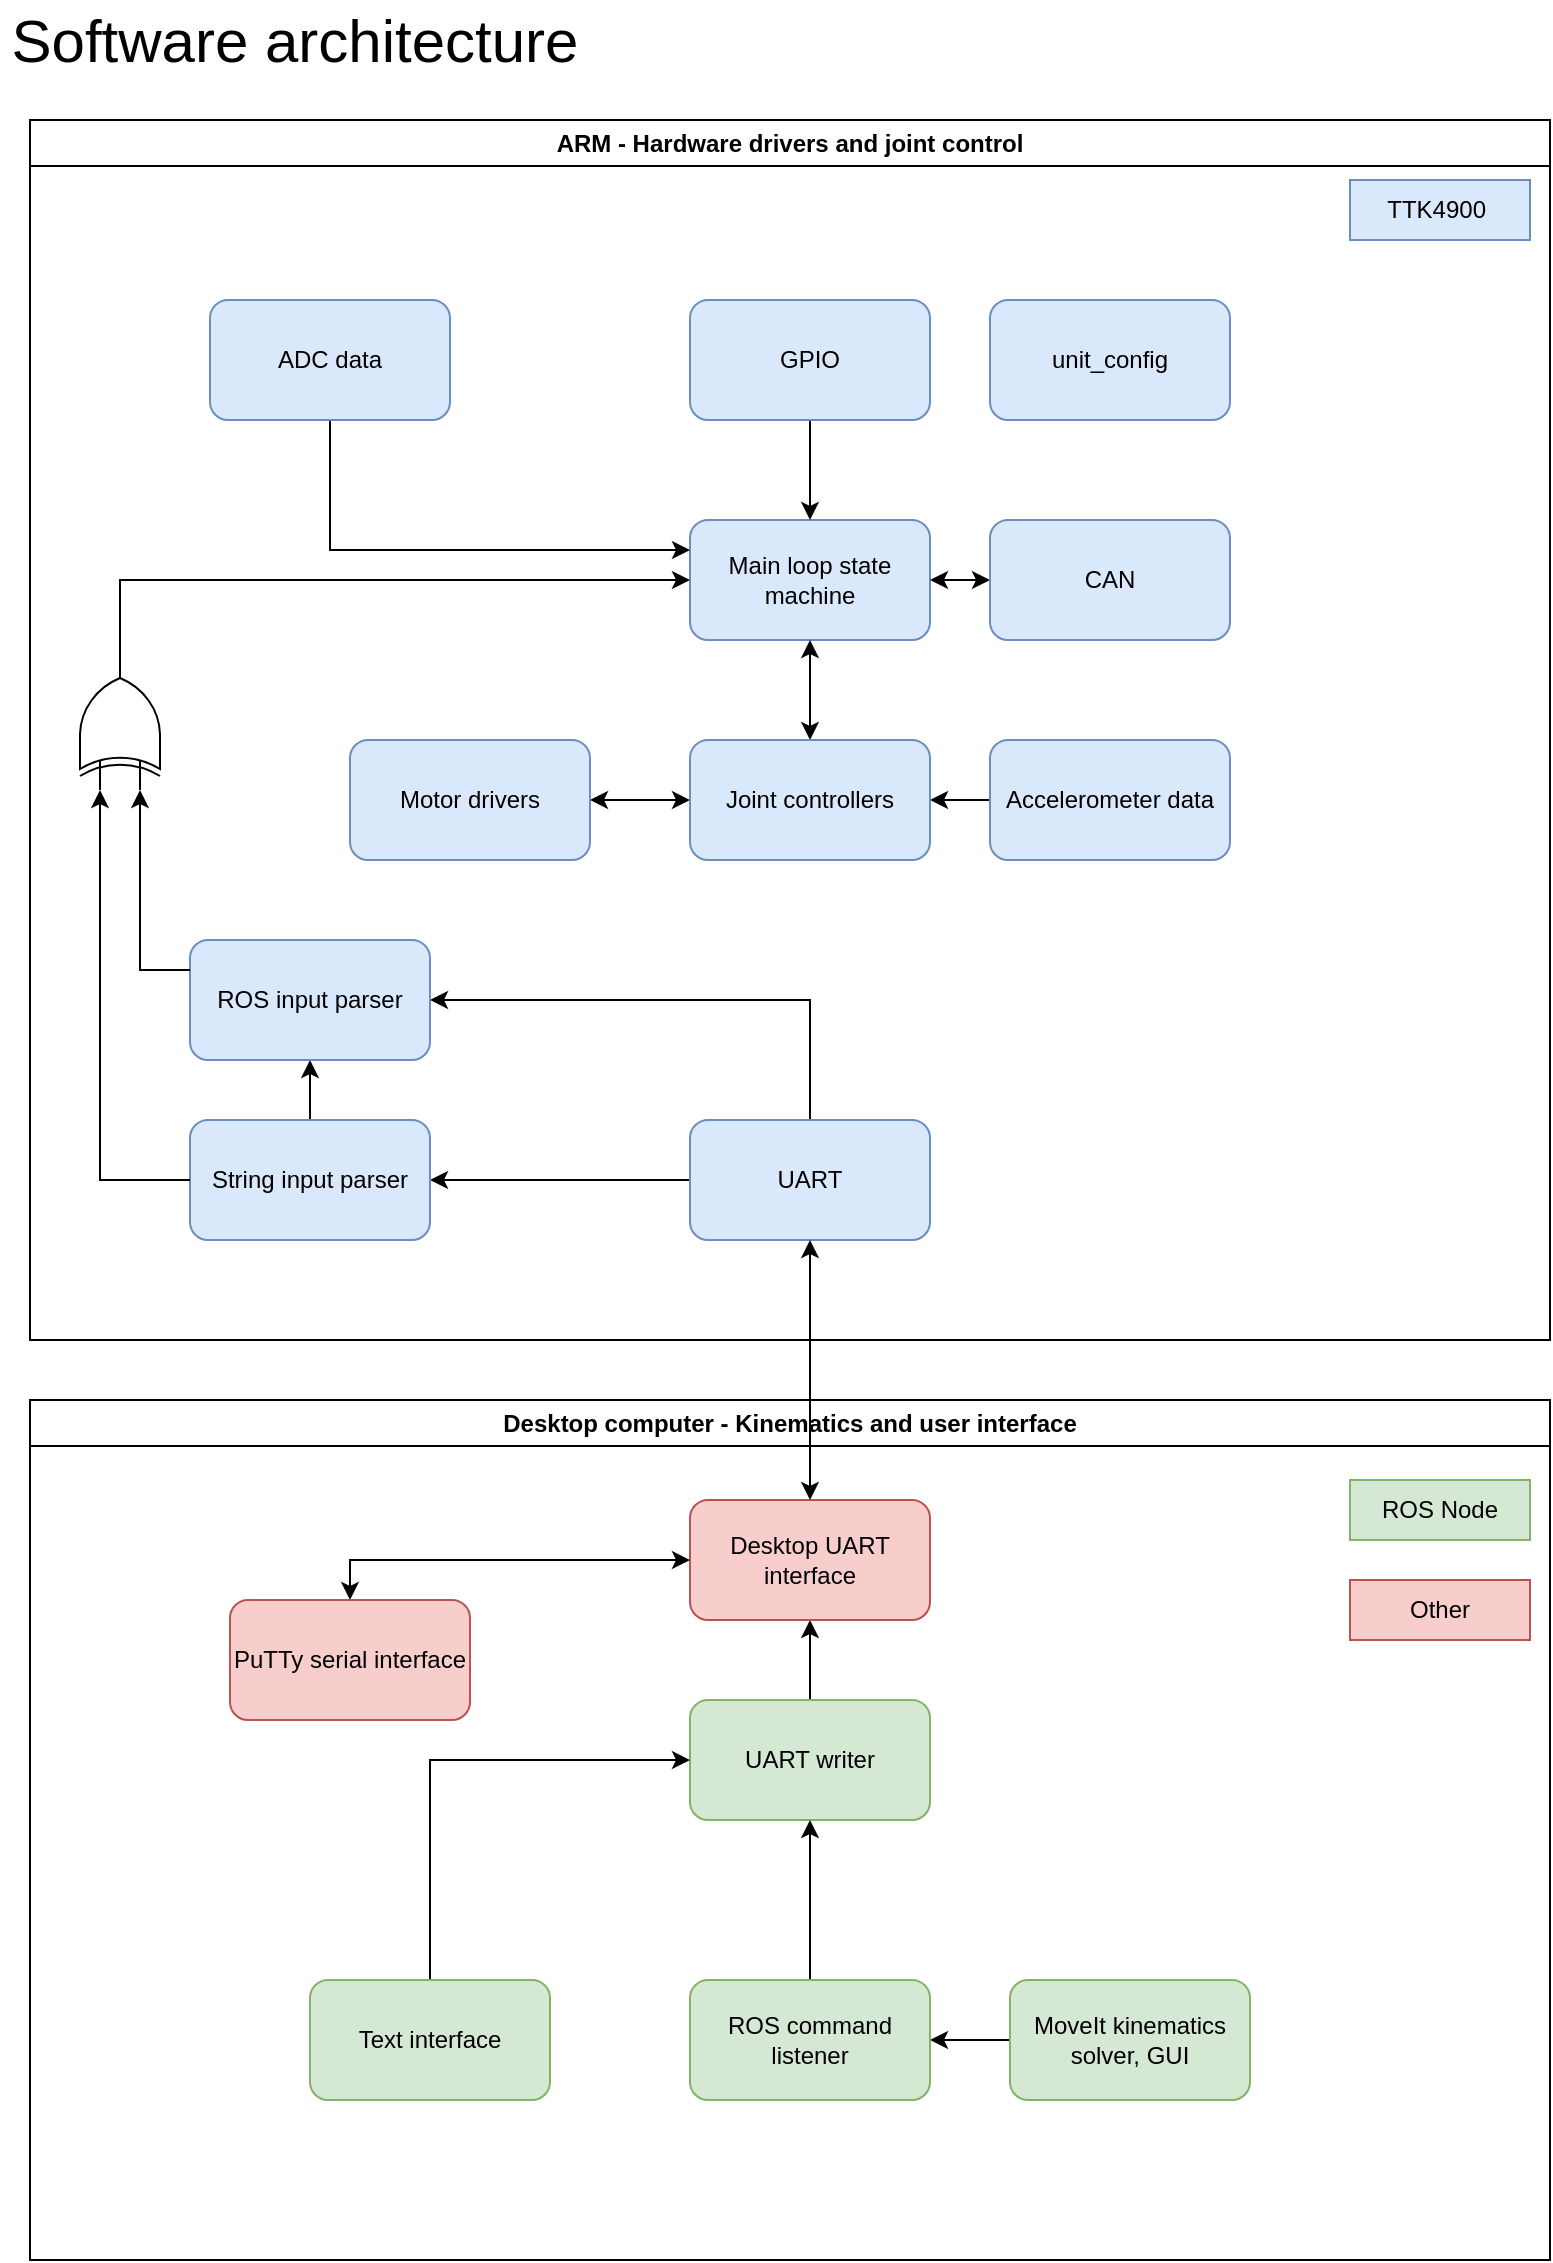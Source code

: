 <mxfile version="24.3.1" type="device">
  <diagram name="Page-1" id="8Q-FaY0_d7w8xEOOepXg">
    <mxGraphModel dx="1393" dy="771" grid="1" gridSize="10" guides="1" tooltips="1" connect="1" arrows="1" fold="1" page="1" pageScale="1" pageWidth="827" pageHeight="1169" math="0" shadow="0">
      <root>
        <mxCell id="0" />
        <mxCell id="1" parent="0" />
        <mxCell id="BT8uUplUG8yLgjffVMf9-1" value="&lt;font style=&quot;font-size: 30px;&quot;&gt;Software architecture&lt;/font&gt;" style="text;html=1;strokeColor=none;fillColor=none;align=center;verticalAlign=middle;whiteSpace=wrap;rounded=0;" vertex="1" parent="1">
          <mxGeometry x="25" y="10" width="295" height="40" as="geometry" />
        </mxCell>
        <mxCell id="BT8uUplUG8yLgjffVMf9-2" value="ARM - Hardware drivers and joint control" style="swimlane;whiteSpace=wrap;html=1;" vertex="1" parent="1">
          <mxGeometry x="40" y="70" width="760" height="610" as="geometry" />
        </mxCell>
        <mxCell id="BT8uUplUG8yLgjffVMf9-54" value="" style="edgeStyle=orthogonalEdgeStyle;rounded=0;orthogonalLoop=1;jettySize=auto;html=1;" edge="1" parent="BT8uUplUG8yLgjffVMf9-2" source="BT8uUplUG8yLgjffVMf9-4" target="BT8uUplUG8yLgjffVMf9-20">
          <mxGeometry relative="1" as="geometry" />
        </mxCell>
        <mxCell id="BT8uUplUG8yLgjffVMf9-4" value="Accelerometer data" style="rounded=1;whiteSpace=wrap;html=1;fillColor=#dae8fc;strokeColor=#6c8ebf;" vertex="1" parent="BT8uUplUG8yLgjffVMf9-2">
          <mxGeometry x="480" y="310" width="120" height="60" as="geometry" />
        </mxCell>
        <mxCell id="BT8uUplUG8yLgjffVMf9-14" value="TTK4900&amp;nbsp;" style="text;html=1;align=center;verticalAlign=middle;whiteSpace=wrap;rounded=0;fillColor=#dae8fc;strokeColor=#6c8ebf;" vertex="1" parent="BT8uUplUG8yLgjffVMf9-2">
          <mxGeometry x="660" y="30" width="90" height="30" as="geometry" />
        </mxCell>
        <mxCell id="BT8uUplUG8yLgjffVMf9-26" value="unit_config" style="rounded=1;whiteSpace=wrap;html=1;fillColor=#dae8fc;strokeColor=#6c8ebf;" vertex="1" parent="BT8uUplUG8yLgjffVMf9-2">
          <mxGeometry x="480" y="90" width="120" height="60" as="geometry" />
        </mxCell>
        <mxCell id="BT8uUplUG8yLgjffVMf9-62" style="edgeStyle=orthogonalEdgeStyle;rounded=0;orthogonalLoop=1;jettySize=auto;html=1;exitX=0;exitY=0.5;exitDx=0;exitDy=0;entryX=1;entryY=0.5;entryDx=0;entryDy=0;" edge="1" parent="BT8uUplUG8yLgjffVMf9-2" source="BT8uUplUG8yLgjffVMf9-25" target="BT8uUplUG8yLgjffVMf9-24">
          <mxGeometry relative="1" as="geometry" />
        </mxCell>
        <mxCell id="BT8uUplUG8yLgjffVMf9-63" style="edgeStyle=orthogonalEdgeStyle;rounded=0;orthogonalLoop=1;jettySize=auto;html=1;exitX=0.5;exitY=0;exitDx=0;exitDy=0;entryX=1;entryY=0.5;entryDx=0;entryDy=0;" edge="1" parent="BT8uUplUG8yLgjffVMf9-2" source="BT8uUplUG8yLgjffVMf9-25" target="BT8uUplUG8yLgjffVMf9-22">
          <mxGeometry relative="1" as="geometry" />
        </mxCell>
        <mxCell id="BT8uUplUG8yLgjffVMf9-25" value="UART" style="rounded=1;whiteSpace=wrap;html=1;fillColor=#dae8fc;strokeColor=#6c8ebf;" vertex="1" parent="BT8uUplUG8yLgjffVMf9-2">
          <mxGeometry x="330" y="500" width="120" height="60" as="geometry" />
        </mxCell>
        <mxCell id="BT8uUplUG8yLgjffVMf9-58" value="" style="edgeStyle=orthogonalEdgeStyle;rounded=0;orthogonalLoop=1;jettySize=auto;html=1;" edge="1" parent="BT8uUplUG8yLgjffVMf9-2" source="BT8uUplUG8yLgjffVMf9-24" target="BT8uUplUG8yLgjffVMf9-22">
          <mxGeometry relative="1" as="geometry" />
        </mxCell>
        <mxCell id="BT8uUplUG8yLgjffVMf9-24" value="String input parser" style="rounded=1;whiteSpace=wrap;html=1;fillColor=#dae8fc;strokeColor=#6c8ebf;" vertex="1" parent="BT8uUplUG8yLgjffVMf9-2">
          <mxGeometry x="80" y="500" width="120" height="60" as="geometry" />
        </mxCell>
        <mxCell id="BT8uUplUG8yLgjffVMf9-23" value="Main loop state machine" style="rounded=1;whiteSpace=wrap;html=1;fillColor=#dae8fc;strokeColor=#6c8ebf;" vertex="1" parent="BT8uUplUG8yLgjffVMf9-2">
          <mxGeometry x="330" y="200" width="120" height="60" as="geometry" />
        </mxCell>
        <mxCell id="BT8uUplUG8yLgjffVMf9-22" value="ROS input parser" style="rounded=1;whiteSpace=wrap;html=1;fillColor=#dae8fc;strokeColor=#6c8ebf;" vertex="1" parent="BT8uUplUG8yLgjffVMf9-2">
          <mxGeometry x="80" y="410" width="120" height="60" as="geometry" />
        </mxCell>
        <mxCell id="BT8uUplUG8yLgjffVMf9-55" style="edgeStyle=orthogonalEdgeStyle;rounded=0;orthogonalLoop=1;jettySize=auto;html=1;exitX=1;exitY=0.5;exitDx=0;exitDy=0;entryX=0;entryY=0.5;entryDx=0;entryDy=0;startArrow=classic;startFill=1;" edge="1" parent="BT8uUplUG8yLgjffVMf9-2" source="BT8uUplUG8yLgjffVMf9-21" target="BT8uUplUG8yLgjffVMf9-20">
          <mxGeometry relative="1" as="geometry" />
        </mxCell>
        <mxCell id="BT8uUplUG8yLgjffVMf9-21" value="Motor drivers" style="rounded=1;whiteSpace=wrap;html=1;fillColor=#dae8fc;strokeColor=#6c8ebf;" vertex="1" parent="BT8uUplUG8yLgjffVMf9-2">
          <mxGeometry x="160" y="310" width="120" height="60" as="geometry" />
        </mxCell>
        <mxCell id="BT8uUplUG8yLgjffVMf9-52" value="" style="edgeStyle=orthogonalEdgeStyle;rounded=0;orthogonalLoop=1;jettySize=auto;html=1;startArrow=classic;startFill=1;" edge="1" parent="BT8uUplUG8yLgjffVMf9-2" source="BT8uUplUG8yLgjffVMf9-20" target="BT8uUplUG8yLgjffVMf9-23">
          <mxGeometry relative="1" as="geometry" />
        </mxCell>
        <mxCell id="BT8uUplUG8yLgjffVMf9-20" value="Joint controllers" style="rounded=1;whiteSpace=wrap;html=1;fillColor=#dae8fc;strokeColor=#6c8ebf;" vertex="1" parent="BT8uUplUG8yLgjffVMf9-2">
          <mxGeometry x="330" y="310" width="120" height="60" as="geometry" />
        </mxCell>
        <mxCell id="BT8uUplUG8yLgjffVMf9-56" value="" style="edgeStyle=orthogonalEdgeStyle;rounded=0;orthogonalLoop=1;jettySize=auto;html=1;" edge="1" parent="BT8uUplUG8yLgjffVMf9-2" source="BT8uUplUG8yLgjffVMf9-19" target="BT8uUplUG8yLgjffVMf9-23">
          <mxGeometry relative="1" as="geometry" />
        </mxCell>
        <mxCell id="BT8uUplUG8yLgjffVMf9-19" value="GPIO" style="rounded=1;whiteSpace=wrap;html=1;fillColor=#dae8fc;strokeColor=#6c8ebf;" vertex="1" parent="BT8uUplUG8yLgjffVMf9-2">
          <mxGeometry x="330" y="90" width="120" height="60" as="geometry" />
        </mxCell>
        <mxCell id="BT8uUplUG8yLgjffVMf9-57" value="" style="edgeStyle=orthogonalEdgeStyle;rounded=0;orthogonalLoop=1;jettySize=auto;html=1;startArrow=classic;startFill=1;" edge="1" parent="BT8uUplUG8yLgjffVMf9-2" source="BT8uUplUG8yLgjffVMf9-18" target="BT8uUplUG8yLgjffVMf9-23">
          <mxGeometry relative="1" as="geometry" />
        </mxCell>
        <mxCell id="BT8uUplUG8yLgjffVMf9-18" value="CAN" style="rounded=1;whiteSpace=wrap;html=1;fillColor=#dae8fc;strokeColor=#6c8ebf;" vertex="1" parent="BT8uUplUG8yLgjffVMf9-2">
          <mxGeometry x="480" y="200" width="120" height="60" as="geometry" />
        </mxCell>
        <mxCell id="BT8uUplUG8yLgjffVMf9-68" style="edgeStyle=orthogonalEdgeStyle;rounded=0;orthogonalLoop=1;jettySize=auto;html=1;exitX=0.5;exitY=1;exitDx=0;exitDy=0;entryX=0;entryY=0.25;entryDx=0;entryDy=0;" edge="1" parent="BT8uUplUG8yLgjffVMf9-2" source="BT8uUplUG8yLgjffVMf9-17" target="BT8uUplUG8yLgjffVMf9-23">
          <mxGeometry relative="1" as="geometry" />
        </mxCell>
        <mxCell id="BT8uUplUG8yLgjffVMf9-17" value="ADC data" style="rounded=1;whiteSpace=wrap;html=1;fillColor=#dae8fc;strokeColor=#6c8ebf;" vertex="1" parent="BT8uUplUG8yLgjffVMf9-2">
          <mxGeometry x="90" y="90" width="120" height="60" as="geometry" />
        </mxCell>
        <mxCell id="BT8uUplUG8yLgjffVMf9-67" style="edgeStyle=orthogonalEdgeStyle;rounded=0;orthogonalLoop=1;jettySize=auto;html=1;exitX=1;exitY=0.5;exitDx=0;exitDy=0;exitPerimeter=0;entryX=0;entryY=0.5;entryDx=0;entryDy=0;" edge="1" parent="BT8uUplUG8yLgjffVMf9-2" source="BT8uUplUG8yLgjffVMf9-61" target="BT8uUplUG8yLgjffVMf9-23">
          <mxGeometry relative="1" as="geometry" />
        </mxCell>
        <mxCell id="BT8uUplUG8yLgjffVMf9-61" value="" style="verticalLabelPosition=bottom;shadow=0;dashed=0;align=center;html=1;verticalAlign=top;shape=mxgraph.electrical.logic_gates.logic_gate;operation=xor;rotation=-90;" vertex="1" parent="BT8uUplUG8yLgjffVMf9-2">
          <mxGeometry x="10" y="280" width="70" height="40" as="geometry" />
        </mxCell>
        <mxCell id="BT8uUplUG8yLgjffVMf9-64" style="edgeStyle=orthogonalEdgeStyle;rounded=0;orthogonalLoop=1;jettySize=auto;html=1;exitX=0;exitY=0.5;exitDx=0;exitDy=0;entryX=0;entryY=0.25;entryDx=0;entryDy=0;entryPerimeter=0;" edge="1" parent="BT8uUplUG8yLgjffVMf9-2" source="BT8uUplUG8yLgjffVMf9-24" target="BT8uUplUG8yLgjffVMf9-61">
          <mxGeometry relative="1" as="geometry" />
        </mxCell>
        <mxCell id="BT8uUplUG8yLgjffVMf9-66" style="edgeStyle=orthogonalEdgeStyle;rounded=0;orthogonalLoop=1;jettySize=auto;html=1;exitX=0;exitY=0.25;exitDx=0;exitDy=0;entryX=0;entryY=0.75;entryDx=0;entryDy=0;entryPerimeter=0;" edge="1" parent="BT8uUplUG8yLgjffVMf9-2" source="BT8uUplUG8yLgjffVMf9-22" target="BT8uUplUG8yLgjffVMf9-61">
          <mxGeometry relative="1" as="geometry" />
        </mxCell>
        <mxCell id="BT8uUplUG8yLgjffVMf9-3" value="Desktop computer - Kinematics and user interface" style="swimlane;whiteSpace=wrap;html=1;" vertex="1" parent="1">
          <mxGeometry x="40" y="710" width="760" height="430" as="geometry" />
        </mxCell>
        <mxCell id="BT8uUplUG8yLgjffVMf9-77" value="" style="edgeStyle=orthogonalEdgeStyle;rounded=0;orthogonalLoop=1;jettySize=auto;html=1;" edge="1" parent="BT8uUplUG8yLgjffVMf9-3" source="BT8uUplUG8yLgjffVMf9-13" target="BT8uUplUG8yLgjffVMf9-73">
          <mxGeometry relative="1" as="geometry" />
        </mxCell>
        <mxCell id="BT8uUplUG8yLgjffVMf9-13" value="UART writer" style="rounded=1;whiteSpace=wrap;html=1;fillColor=#d5e8d4;strokeColor=#82b366;" vertex="1" parent="BT8uUplUG8yLgjffVMf9-3">
          <mxGeometry x="330" y="150" width="120" height="60" as="geometry" />
        </mxCell>
        <mxCell id="BT8uUplUG8yLgjffVMf9-16" value="ROS Node" style="text;html=1;align=center;verticalAlign=middle;whiteSpace=wrap;rounded=0;fillColor=#d5e8d4;strokeColor=#82b366;" vertex="1" parent="BT8uUplUG8yLgjffVMf9-3">
          <mxGeometry x="660" y="40" width="90" height="30" as="geometry" />
        </mxCell>
        <mxCell id="BT8uUplUG8yLgjffVMf9-82" style="edgeStyle=orthogonalEdgeStyle;rounded=0;orthogonalLoop=1;jettySize=auto;html=1;exitX=0.5;exitY=0;exitDx=0;exitDy=0;entryX=0;entryY=0.5;entryDx=0;entryDy=0;" edge="1" parent="BT8uUplUG8yLgjffVMf9-3" source="BT8uUplUG8yLgjffVMf9-70" target="BT8uUplUG8yLgjffVMf9-13">
          <mxGeometry relative="1" as="geometry" />
        </mxCell>
        <mxCell id="BT8uUplUG8yLgjffVMf9-70" value="Text interface" style="rounded=1;whiteSpace=wrap;html=1;fillColor=#d5e8d4;strokeColor=#82b366;" vertex="1" parent="BT8uUplUG8yLgjffVMf9-3">
          <mxGeometry x="140" y="290" width="120" height="60" as="geometry" />
        </mxCell>
        <mxCell id="BT8uUplUG8yLgjffVMf9-81" value="" style="edgeStyle=orthogonalEdgeStyle;rounded=0;orthogonalLoop=1;jettySize=auto;html=1;" edge="1" parent="BT8uUplUG8yLgjffVMf9-3" source="BT8uUplUG8yLgjffVMf9-72" target="BT8uUplUG8yLgjffVMf9-79">
          <mxGeometry relative="1" as="geometry" />
        </mxCell>
        <mxCell id="BT8uUplUG8yLgjffVMf9-72" value="MoveIt kinematics solver, GUI" style="rounded=1;whiteSpace=wrap;html=1;fillColor=#d5e8d4;strokeColor=#82b366;" vertex="1" parent="BT8uUplUG8yLgjffVMf9-3">
          <mxGeometry x="490" y="290" width="120" height="60" as="geometry" />
        </mxCell>
        <mxCell id="BT8uUplUG8yLgjffVMf9-73" value="Desktop UART interface" style="rounded=1;whiteSpace=wrap;html=1;fillColor=#f8cecc;strokeColor=#b85450;" vertex="1" parent="BT8uUplUG8yLgjffVMf9-3">
          <mxGeometry x="330" y="50" width="120" height="60" as="geometry" />
        </mxCell>
        <mxCell id="BT8uUplUG8yLgjffVMf9-74" value="Other" style="text;html=1;align=center;verticalAlign=middle;whiteSpace=wrap;rounded=0;fillColor=#f8cecc;strokeColor=#b85450;" vertex="1" parent="BT8uUplUG8yLgjffVMf9-3">
          <mxGeometry x="660" y="90" width="90" height="30" as="geometry" />
        </mxCell>
        <mxCell id="BT8uUplUG8yLgjffVMf9-76" style="edgeStyle=orthogonalEdgeStyle;rounded=0;orthogonalLoop=1;jettySize=auto;html=1;exitX=0.5;exitY=0;exitDx=0;exitDy=0;entryX=0;entryY=0.5;entryDx=0;entryDy=0;startArrow=classic;startFill=1;" edge="1" parent="BT8uUplUG8yLgjffVMf9-3" source="BT8uUplUG8yLgjffVMf9-75" target="BT8uUplUG8yLgjffVMf9-73">
          <mxGeometry relative="1" as="geometry" />
        </mxCell>
        <mxCell id="BT8uUplUG8yLgjffVMf9-75" value="PuTTy serial interface" style="rounded=1;whiteSpace=wrap;html=1;fillColor=#f8cecc;strokeColor=#b85450;" vertex="1" parent="BT8uUplUG8yLgjffVMf9-3">
          <mxGeometry x="100" y="100" width="120" height="60" as="geometry" />
        </mxCell>
        <mxCell id="BT8uUplUG8yLgjffVMf9-80" value="" style="edgeStyle=orthogonalEdgeStyle;rounded=0;orthogonalLoop=1;jettySize=auto;html=1;" edge="1" parent="BT8uUplUG8yLgjffVMf9-3" source="BT8uUplUG8yLgjffVMf9-79" target="BT8uUplUG8yLgjffVMf9-13">
          <mxGeometry relative="1" as="geometry" />
        </mxCell>
        <mxCell id="BT8uUplUG8yLgjffVMf9-79" value="ROS command listener" style="rounded=1;whiteSpace=wrap;html=1;fillColor=#d5e8d4;strokeColor=#82b366;" vertex="1" parent="BT8uUplUG8yLgjffVMf9-3">
          <mxGeometry x="330" y="290" width="120" height="60" as="geometry" />
        </mxCell>
        <mxCell id="BT8uUplUG8yLgjffVMf9-78" style="edgeStyle=orthogonalEdgeStyle;rounded=0;orthogonalLoop=1;jettySize=auto;html=1;exitX=0.5;exitY=0;exitDx=0;exitDy=0;entryX=0.5;entryY=1;entryDx=0;entryDy=0;startArrow=classic;startFill=1;" edge="1" parent="1" source="BT8uUplUG8yLgjffVMf9-73" target="BT8uUplUG8yLgjffVMf9-25">
          <mxGeometry relative="1" as="geometry" />
        </mxCell>
      </root>
    </mxGraphModel>
  </diagram>
</mxfile>
